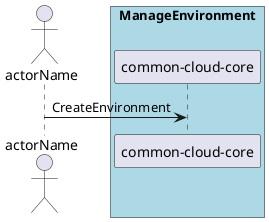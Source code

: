 @startuml
Actor "actorName" as A

box "ManageEnvironment" #lightblue
participant "common-cloud-core" as S
A -> S : CreateEnvironment
end box

@enduml
